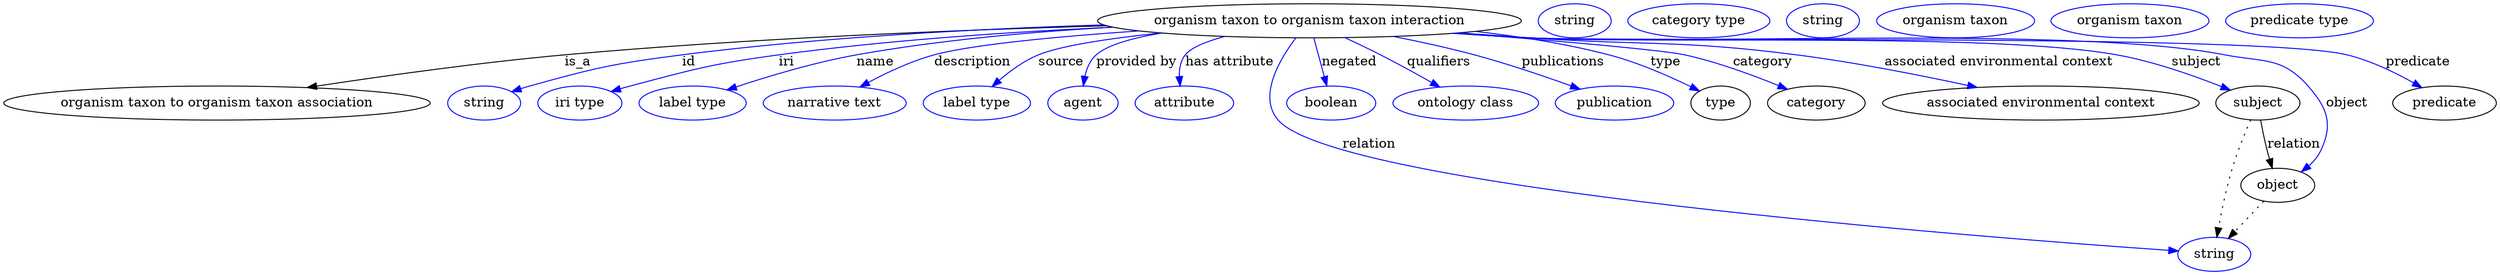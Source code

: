 digraph {
	graph [bb="0,0,2627.5,283"];
	node [label="\N"];
	"organism taxon to organism taxon interaction"	[height=0.5,
		label="organism taxon to organism taxon interaction",
		pos="1376.9,265",
		width=6.2106];
	"organism taxon to organism taxon association"	[height=0.5,
		pos="224.88,178",
		width=6.2467];
	"organism taxon to organism taxon interaction" -> "organism taxon to organism taxon association"	[label=is_a,
		lp="604.88,221.5",
		pos="e,319.78,194.39 1163,259.75 1004.8,255.32 784.06,246.46 590.88,229 502.58,221.02 402.91,207.08 329.9,195.94"];
	id	[color=blue,
		height=0.5,
		label=string,
		pos="505.88,178",
		width=1.0652];
	"organism taxon to organism taxon interaction" -> id	[color=blue,
		label=id,
		lp="721.88,221.5",
		pos="e,534.87,189.99 1159.6,260.68 1030.1,256.67 862.57,247.93 714.88,229 642.43,219.71 624.25,215.57 553.88,196 550.77,195.14 547.57,\
194.17 544.37,193.15",
		style=solid];
	iri	[color=blue,
		height=0.5,
		label="iri type",
		pos="606.88,178",
		width=1.2277];
	"organism taxon to organism taxon interaction" -> iri	[color=blue,
		label=iri,
		lp="824.88,221.5",
		pos="e,639.8,190.14 1169.7,258.21 1063.8,253.44 933.08,244.76 816.88,229 746.22,219.42 728.81,214.25 659.88,196 656.51,195.11 653.03,\
194.13 649.55,193.11",
		style=solid];
	name	[color=blue,
		height=0.5,
		label="label type",
		pos="725.88,178",
		width=1.5707];
	"organism taxon to organism taxon interaction" -> name	[color=blue,
		label=name,
		lp="918.88,221.5",
		pos="e,762.14,191.88 1169.5,258.23 1085.1,253.45 986.83,244.75 898.88,229 855.05,221.15 806.43,206.56 771.93,195.15",
		style=solid];
	description	[color=blue,
		height=0.5,
		label="narrative text",
		pos="875.88,178",
		width=2.0943];
	"organism taxon to organism taxon interaction" -> description	[color=blue,
		label=description,
		lp="1021.4,221.5",
		pos="e,902.48,194.94 1197,254.29 1112.4,248.46 1021.3,240.02 980.88,229 956.67,222.4 931.21,210.41 911.43,199.84",
		style=solid];
	source	[color=blue,
		height=0.5,
		label="label type",
		pos="1025.9,178",
		width=1.5707];
	"organism taxon to organism taxon interaction" -> source	[color=blue,
		label=source,
		lp="1114.9,221.5",
		pos="e,1041.9,195.36 1220.4,252.14 1167.2,246.56 1115.1,238.91 1090.9,229 1075.7,222.77 1061,212 1049.4,202.05",
		style=solid];
	"provided by"	[color=blue,
		height=0.5,
		label=agent,
		pos="1137.9,178",
		width=1.0291];
	"organism taxon to organism taxon interaction" -> "provided by"	[color=blue,
		label="provided by",
		lp="1194.4,221.5",
		pos="e,1138.2,196.29 1221.1,252.05 1190.3,246.9 1163.7,239.53 1151.9,229 1145.4,223.21 1141.8,214.67 1139.8,206.27",
		style=solid];
	"has attribute"	[color=blue,
		height=0.5,
		label=attribute,
		pos="1244.9,178",
		width=1.4443];
	"organism taxon to organism taxon interaction" -> "has attribute"	[color=blue,
		label="has attribute",
		lp="1292.9,221.5",
		pos="e,1240.5,196.01 1287.5,248.46 1268.4,243.3 1252,236.83 1245.9,229 1240.9,222.63 1239.4,214.28 1239.5,206.23",
		style=solid];
	relation	[color=blue,
		height=0.5,
		label=string,
		pos="2329.9,18",
		width=1.0652];
	"organism taxon to organism taxon interaction" -> relation	[color=blue,
		label=relation,
		lp="1439.9,134.5",
		pos="e,2292.2,21.509 1362.5,246.88 1345.6,224.45 1322.2,185.04 1343.9,160 1406.4,87.957 2093.2,35.383 2282.1,22.213",
		style=solid];
	negated	[color=blue,
		height=0.5,
		label=boolean,
		pos="1399.9,178",
		width=1.2999];
	"organism taxon to organism taxon interaction" -> negated	[color=blue,
		label=negated,
		lp="1418.9,221.5",
		pos="e,1395.2,196.18 1381.5,246.8 1384.7,235.05 1389,219.24 1392.6,205.84",
		style=solid];
	qualifiers	[color=blue,
		height=0.5,
		label="ontology class",
		pos="1540.9,178",
		width=2.1304];
	"organism taxon to organism taxon interaction" -> qualifiers	[color=blue,
		label=qualifiers,
		lp="1513.4,221.5",
		pos="e,1513.9,194.85 1414.5,247.1 1426.6,241.53 1439.9,235.17 1451.9,229 1469.5,219.93 1488.8,209.23 1504.8,200.05",
		style=solid];
	publications	[color=blue,
		height=0.5,
		label=publication,
		pos="1697.9,178",
		width=1.7332];
	"organism taxon to organism taxon interaction" -> publications	[color=blue,
		label=publications,
		lp="1644.9,221.5",
		pos="e,1661.7,192.76 1465.9,248.39 1493.3,242.97 1523.5,236.37 1550.9,229 1585.2,219.75 1623.2,206.75 1652,196.33",
		style=solid];
	type	[height=0.5,
		pos="1809.9,178",
		width=0.86659];
	"organism taxon to organism taxon interaction" -> type	[color=blue,
		label=type,
		lp="1751.9,221.5",
		pos="e,1787.7,190.81 1552.4,253.8 1598.6,248.61 1648,240.79 1692.9,229 1723.1,221.05 1755.7,206.61 1778.7,195.29",
		style=solid];
	category	[height=0.5,
		pos="1910.9,178",
		width=1.4263];
	"organism taxon to organism taxon interaction" -> category	[color=blue,
		label=category,
		lp="1854.4,221.5",
		pos="e,1880.4,192.55 1533,252.08 1633,244.11 1748.4,234.17 1771.9,229 1806.3,221.42 1843.8,207.59 1871.1,196.39",
		style=solid];
	"associated environmental context"	[height=0.5,
		pos="2146.9,178",
		width=4.6399];
	"organism taxon to organism taxon interaction" -> "associated environmental context"	[color=blue,
		label="associated environmental context",
		lp="2103.4,221.5",
		pos="e,2079.6,194.53 1535.1,252.27 1560.1,250.47 1585.7,248.66 1609.9,247 1734.3,238.46 1766.2,244.94 1889.9,229 1950.7,221.16 2018.9,\
207.68 2069.7,196.69",
		style=solid];
	subject	[height=0.5,
		pos="2375.9,178",
		width=1.2277];
	"organism taxon to organism taxon interaction" -> subject	[color=blue,
		label=subject,
		lp="2311.9,221.5",
		pos="e,2346.8,191.7 1530,251.87 1556.6,250.03 1584.1,248.32 1609.9,247 1747.1,240 2092.6,253.25 2227.9,229 2266.1,222.14 2307.9,207.29 \
2337.3,195.55",
		style=solid];
	object	[height=0.5,
		pos="2396.9,91",
		width=1.0832];
	"organism taxon to organism taxon interaction" -> object	[color=blue,
		label=object,
		lp="2469.9,178",
		pos="e,2421.8,105.25 1529.4,251.81 1556.2,249.97 1583.9,248.27 1609.9,247 1772.4,239.08 2182.2,260.3 2341.9,229 2382.5,221.05 2401.5,\
227.03 2428.9,196 2449.5,172.59 2455.6,155.03 2441.9,127 2439,121.17 2434.7,116.02 2429.8,111.6",
		style=solid];
	predicate	[height=0.5,
		pos="2572.9,178",
		width=1.5165];
	"organism taxon to organism taxon interaction" -> predicate	[color=blue,
		label=predicate,
		lp="2544.9,221.5",
		pos="e,2549,194.27 1528.8,251.77 1555.8,249.93 1583.6,248.23 1609.9,247 1705.4,242.52 2377,251.39 2469.9,229 2494.7,223.01 2520.6,210.42 \
2540.2,199.37",
		style=solid];
	association_type	[color=blue,
		height=0.5,
		label=string,
		pos="1656.9,265",
		width=1.0652];
	association_category	[color=blue,
		height=0.5,
		label="category type",
		pos="1787.9,265",
		width=2.0762];
	"organism taxon to organism taxon interaction_associated environmental context"	[color=blue,
		height=0.5,
		label=string,
		pos="1918.9,265",
		width=1.0652];
	subject -> relation	[pos="e,2332.6,36.136 2368.3,160.24 2362.4,146.64 2354.3,126.88 2348.9,109 2342.6,88.265 2337.7,64.241 2334.4,46.231",
		style=dotted];
	subject -> object	[label=relation,
		lp="2413.9,134.5",
		pos="e,2391.1,108.98 2378.9,159.77 2380.6,150.09 2383.1,137.8 2385.9,127 2386.6,124.32 2387.3,121.53 2388.1,118.76"];
	"organism taxon to organism taxon interaction_subject"	[color=blue,
		height=0.5,
		label="organism taxon",
		pos="2058.9,265",
		width=2.3109];
	object -> relation	[pos="e,2344.7,34.713 2382,74.243 2373.1,64.775 2361.5,52.56 2351.6,42.024",
		style=dotted];
	"organism taxon to organism taxon interaction_object"	[color=blue,
		height=0.5,
		label="organism taxon",
		pos="2242.9,265",
		width=2.3109];
	"organism taxon to organism taxon interaction_predicate"	[color=blue,
		height=0.5,
		label="predicate type",
		pos="2421.9,265",
		width=2.1665];
}
